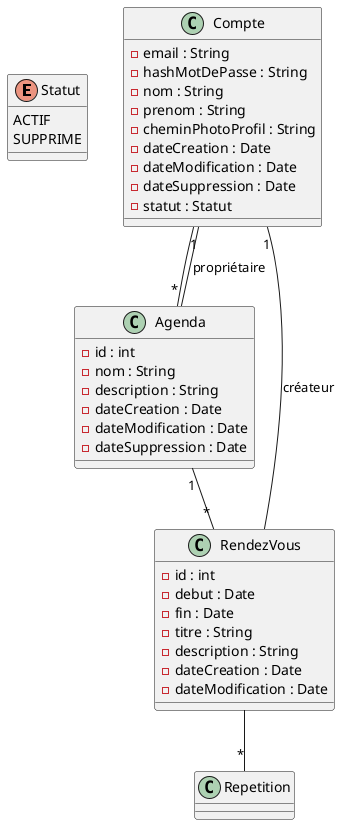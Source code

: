 @startuml
enum Statut {
    ACTIF
    SUPPRIME
}

class Compte {
    - email : String
    - hashMotDePasse : String
    - nom : String
    - prenom : String
    - cheminPhotoProfil : String
    - dateCreation : Date
    - dateModification : Date
    - dateSuppression : Date
    - statut : Statut
}

class Agenda {
    - id : int
    - nom : String
    - description : String
    - dateCreation : Date
    - dateModification : Date
    - dateSuppression : Date
}

Compte --"*" Agenda
Agenda --"1" Compte : propriétaire

class RendezVous {
    - id : int
    - debut : Date
    - fin : Date
    - titre : String
    - description : String
    - dateCreation : Date
    - dateModification : Date
}

Agenda "1"--"*" RendezVous
RendezVous --"1" Compte : créateur

class Repetition {
    
}

RendezVous --"*" Repetition
@enduml